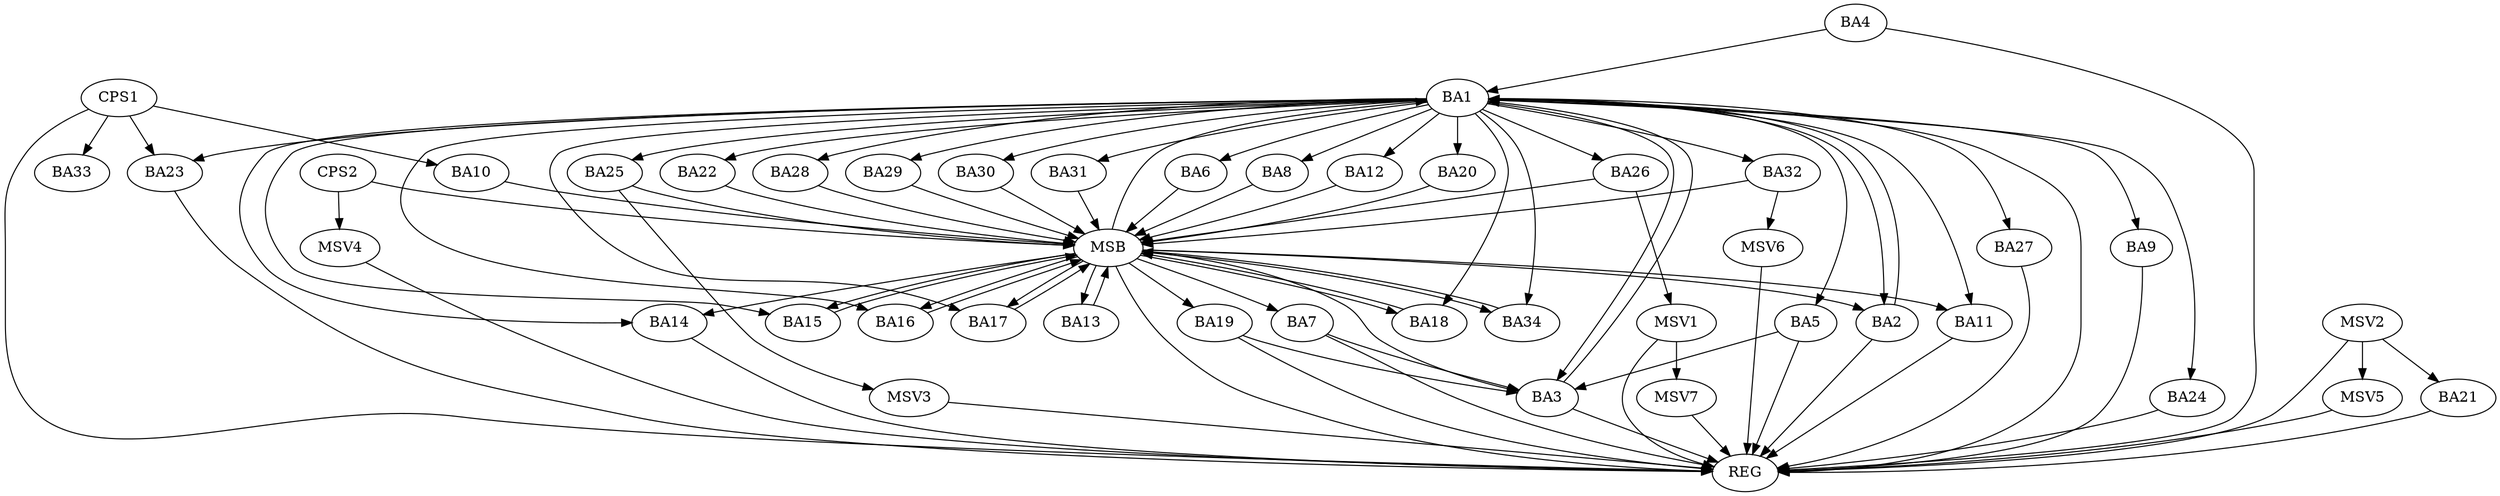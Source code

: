 strict digraph G {
  BA1 [ label="BA1" ];
  BA2 [ label="BA2" ];
  BA3 [ label="BA3" ];
  BA4 [ label="BA4" ];
  BA5 [ label="BA5" ];
  BA6 [ label="BA6" ];
  BA7 [ label="BA7" ];
  BA8 [ label="BA8" ];
  BA9 [ label="BA9" ];
  BA10 [ label="BA10" ];
  BA11 [ label="BA11" ];
  BA12 [ label="BA12" ];
  BA13 [ label="BA13" ];
  BA14 [ label="BA14" ];
  BA15 [ label="BA15" ];
  BA16 [ label="BA16" ];
  BA17 [ label="BA17" ];
  BA18 [ label="BA18" ];
  BA19 [ label="BA19" ];
  BA20 [ label="BA20" ];
  BA21 [ label="BA21" ];
  BA22 [ label="BA22" ];
  BA23 [ label="BA23" ];
  BA24 [ label="BA24" ];
  BA25 [ label="BA25" ];
  BA26 [ label="BA26" ];
  BA27 [ label="BA27" ];
  BA28 [ label="BA28" ];
  BA29 [ label="BA29" ];
  BA30 [ label="BA30" ];
  BA31 [ label="BA31" ];
  BA32 [ label="BA32" ];
  BA33 [ label="BA33" ];
  BA34 [ label="BA34" ];
  CPS1 [ label="CPS1" ];
  CPS2 [ label="CPS2" ];
  REG [ label="REG" ];
  MSB [ label="MSB" ];
  MSV1 [ label="MSV1" ];
  MSV2 [ label="MSV2" ];
  MSV3 [ label="MSV3" ];
  MSV4 [ label="MSV4" ];
  MSV5 [ label="MSV5" ];
  MSV6 [ label="MSV6" ];
  MSV7 [ label="MSV7" ];
  BA1 -> BA2;
  BA2 -> BA1;
  BA3 -> BA1;
  BA4 -> BA1;
  BA5 -> BA3;
  BA7 -> BA3;
  BA19 -> BA3;
  CPS1 -> BA10;
  CPS1 -> BA23;
  CPS1 -> BA33;
  BA1 -> REG;
  BA2 -> REG;
  BA3 -> REG;
  BA4 -> REG;
  BA5 -> REG;
  BA7 -> REG;
  BA9 -> REG;
  BA11 -> REG;
  BA14 -> REG;
  BA19 -> REG;
  BA21 -> REG;
  BA23 -> REG;
  BA24 -> REG;
  BA27 -> REG;
  CPS1 -> REG;
  BA6 -> MSB;
  MSB -> BA1;
  MSB -> REG;
  BA8 -> MSB;
  MSB -> BA7;
  BA10 -> MSB;
  BA12 -> MSB;
  MSB -> BA2;
  BA13 -> MSB;
  BA15 -> MSB;
  MSB -> BA13;
  BA16 -> MSB;
  BA17 -> MSB;
  BA18 -> MSB;
  MSB -> BA16;
  BA20 -> MSB;
  MSB -> BA14;
  BA22 -> MSB;
  MSB -> BA3;
  BA25 -> MSB;
  BA26 -> MSB;
  MSB -> BA18;
  BA28 -> MSB;
  BA29 -> MSB;
  MSB -> BA17;
  BA30 -> MSB;
  BA31 -> MSB;
  MSB -> BA11;
  BA32 -> MSB;
  MSB -> BA19;
  BA34 -> MSB;
  CPS2 -> MSB;
  MSB -> BA15;
  MSB -> BA34;
  BA1 -> BA30;
  BA1 -> BA31;
  BA1 -> BA32;
  BA1 -> BA5;
  BA1 -> BA8;
  BA1 -> BA25;
  BA1 -> BA9;
  BA1 -> BA11;
  BA1 -> BA6;
  BA1 -> BA12;
  BA1 -> BA22;
  BA1 -> BA28;
  BA1 -> BA14;
  BA1 -> BA20;
  BA1 -> BA23;
  BA1 -> BA34;
  BA1 -> BA16;
  BA1 -> BA15;
  BA1 -> BA27;
  BA1 -> BA3;
  BA1 -> BA17;
  BA1 -> BA26;
  BA1 -> BA29;
  BA1 -> BA18;
  BA1 -> BA24;
  BA26 -> MSV1;
  MSV1 -> REG;
  MSV2 -> BA21;
  MSV2 -> REG;
  BA25 -> MSV3;
  MSV3 -> REG;
  CPS2 -> MSV4;
  MSV4 -> REG;
  MSV2 -> MSV5;
  MSV5 -> REG;
  BA32 -> MSV6;
  MSV6 -> REG;
  MSV1 -> MSV7;
  MSV7 -> REG;
}
